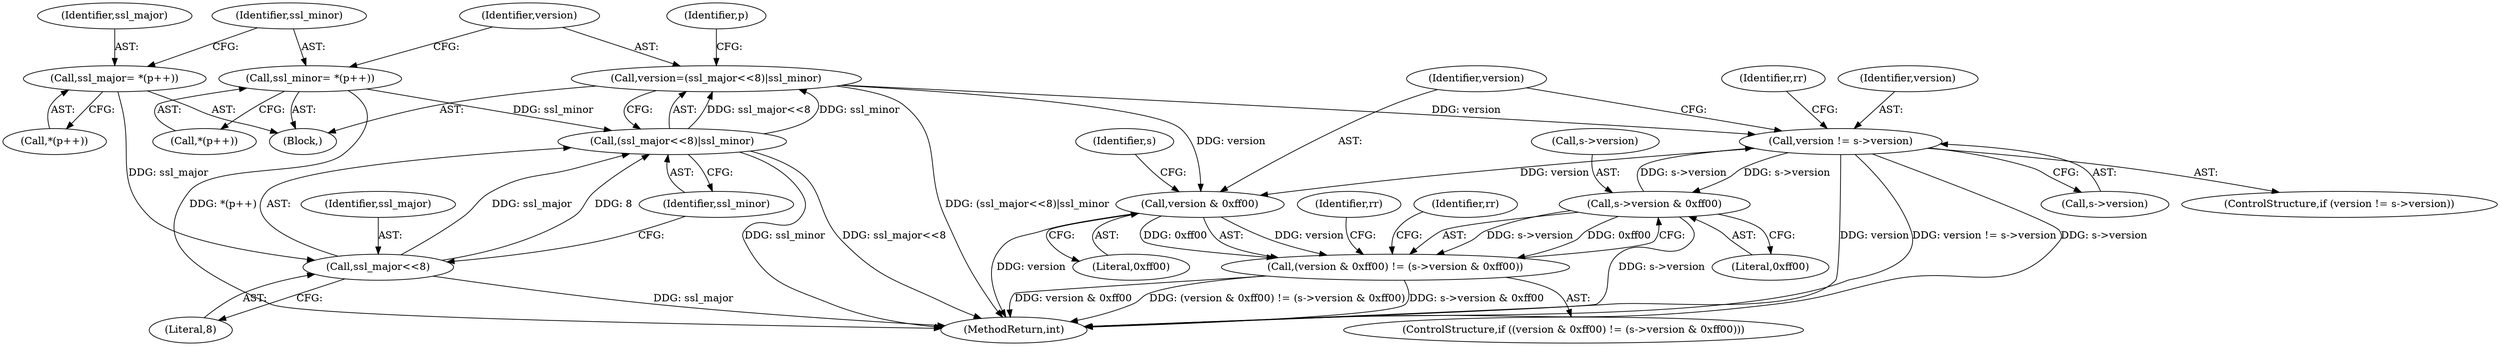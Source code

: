 digraph "0_openssl_feba02f3919495e1b960c33ba849e10e77d0785d@pointer" {
"1000285" [label="(Call,version != s->version)"];
"1000247" [label="(Call,version=(ssl_major<<8)|ssl_minor)"];
"1000249" [label="(Call,(ssl_major<<8)|ssl_minor)"];
"1000250" [label="(Call,ssl_major<<8)"];
"1000237" [label="(Call,ssl_major= *(p++))"];
"1000242" [label="(Call,ssl_minor= *(p++))"];
"1000307" [label="(Call,s->version & 0xff00)"];
"1000285" [label="(Call,version != s->version)"];
"1000304" [label="(Call,version & 0xff00)"];
"1000303" [label="(Call,(version & 0xff00) != (s->version & 0xff00))"];
"1000251" [label="(Identifier,ssl_major)"];
"1000306" [label="(Literal,0xff00)"];
"1000285" [label="(Call,version != s->version)"];
"1000238" [label="(Identifier,ssl_major)"];
"1000237" [label="(Call,ssl_major= *(p++))"];
"1000255" [label="(Identifier,p)"];
"1000311" [label="(Literal,0xff00)"];
"1000515" [label="(MethodReturn,int)"];
"1000249" [label="(Call,(ssl_major<<8)|ssl_minor)"];
"1000315" [label="(Identifier,rr)"];
"1000302" [label="(ControlStructure,if ((version & 0xff00) != (s->version & 0xff00)))"];
"1000305" [label="(Identifier,version)"];
"1000243" [label="(Identifier,ssl_minor)"];
"1000304" [label="(Call,version & 0xff00)"];
"1000307" [label="(Call,s->version & 0xff00)"];
"1000286" [label="(Identifier,version)"];
"1000242" [label="(Call,ssl_minor= *(p++))"];
"1000303" [label="(Call,(version & 0xff00) != (s->version & 0xff00))"];
"1000250" [label="(Call,ssl_major<<8)"];
"1000173" [label="(Block,)"];
"1000247" [label="(Call,version=(ssl_major<<8)|ssl_minor)"];
"1000293" [label="(Identifier,rr)"];
"1000253" [label="(Identifier,ssl_minor)"];
"1000309" [label="(Identifier,s)"];
"1000287" [label="(Call,s->version)"];
"1000239" [label="(Call,*(p++))"];
"1000244" [label="(Call,*(p++))"];
"1000248" [label="(Identifier,version)"];
"1000252" [label="(Literal,8)"];
"1000308" [label="(Call,s->version)"];
"1000327" [label="(Identifier,rr)"];
"1000284" [label="(ControlStructure,if (version != s->version))"];
"1000285" -> "1000284"  [label="AST: "];
"1000285" -> "1000287"  [label="CFG: "];
"1000286" -> "1000285"  [label="AST: "];
"1000287" -> "1000285"  [label="AST: "];
"1000293" -> "1000285"  [label="CFG: "];
"1000305" -> "1000285"  [label="CFG: "];
"1000285" -> "1000515"  [label="DDG: version"];
"1000285" -> "1000515"  [label="DDG: version != s->version"];
"1000285" -> "1000515"  [label="DDG: s->version"];
"1000247" -> "1000285"  [label="DDG: version"];
"1000307" -> "1000285"  [label="DDG: s->version"];
"1000285" -> "1000304"  [label="DDG: version"];
"1000285" -> "1000307"  [label="DDG: s->version"];
"1000247" -> "1000173"  [label="AST: "];
"1000247" -> "1000249"  [label="CFG: "];
"1000248" -> "1000247"  [label="AST: "];
"1000249" -> "1000247"  [label="AST: "];
"1000255" -> "1000247"  [label="CFG: "];
"1000247" -> "1000515"  [label="DDG: (ssl_major<<8)|ssl_minor"];
"1000249" -> "1000247"  [label="DDG: ssl_major<<8"];
"1000249" -> "1000247"  [label="DDG: ssl_minor"];
"1000247" -> "1000304"  [label="DDG: version"];
"1000249" -> "1000253"  [label="CFG: "];
"1000250" -> "1000249"  [label="AST: "];
"1000253" -> "1000249"  [label="AST: "];
"1000249" -> "1000515"  [label="DDG: ssl_minor"];
"1000249" -> "1000515"  [label="DDG: ssl_major<<8"];
"1000250" -> "1000249"  [label="DDG: ssl_major"];
"1000250" -> "1000249"  [label="DDG: 8"];
"1000242" -> "1000249"  [label="DDG: ssl_minor"];
"1000250" -> "1000252"  [label="CFG: "];
"1000251" -> "1000250"  [label="AST: "];
"1000252" -> "1000250"  [label="AST: "];
"1000253" -> "1000250"  [label="CFG: "];
"1000250" -> "1000515"  [label="DDG: ssl_major"];
"1000237" -> "1000250"  [label="DDG: ssl_major"];
"1000237" -> "1000173"  [label="AST: "];
"1000237" -> "1000239"  [label="CFG: "];
"1000238" -> "1000237"  [label="AST: "];
"1000239" -> "1000237"  [label="AST: "];
"1000243" -> "1000237"  [label="CFG: "];
"1000242" -> "1000173"  [label="AST: "];
"1000242" -> "1000244"  [label="CFG: "];
"1000243" -> "1000242"  [label="AST: "];
"1000244" -> "1000242"  [label="AST: "];
"1000248" -> "1000242"  [label="CFG: "];
"1000242" -> "1000515"  [label="DDG: *(p++)"];
"1000307" -> "1000303"  [label="AST: "];
"1000307" -> "1000311"  [label="CFG: "];
"1000308" -> "1000307"  [label="AST: "];
"1000311" -> "1000307"  [label="AST: "];
"1000303" -> "1000307"  [label="CFG: "];
"1000307" -> "1000515"  [label="DDG: s->version"];
"1000307" -> "1000303"  [label="DDG: s->version"];
"1000307" -> "1000303"  [label="DDG: 0xff00"];
"1000304" -> "1000303"  [label="AST: "];
"1000304" -> "1000306"  [label="CFG: "];
"1000305" -> "1000304"  [label="AST: "];
"1000306" -> "1000304"  [label="AST: "];
"1000309" -> "1000304"  [label="CFG: "];
"1000304" -> "1000515"  [label="DDG: version"];
"1000304" -> "1000303"  [label="DDG: version"];
"1000304" -> "1000303"  [label="DDG: 0xff00"];
"1000303" -> "1000302"  [label="AST: "];
"1000315" -> "1000303"  [label="CFG: "];
"1000327" -> "1000303"  [label="CFG: "];
"1000303" -> "1000515"  [label="DDG: version & 0xff00"];
"1000303" -> "1000515"  [label="DDG: (version & 0xff00) != (s->version & 0xff00)"];
"1000303" -> "1000515"  [label="DDG: s->version & 0xff00"];
}
